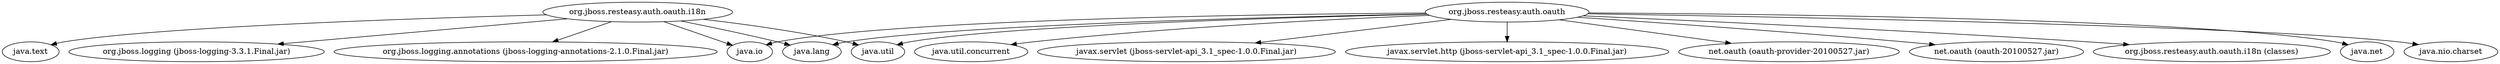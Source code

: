 digraph "classes" {
    // Path: /home/rsearls/j1/Resteasy/security-legacy/resteasy-oauth/target/classes
   "org.jboss.resteasy.auth.oauth"                    -> "java.io";
   "org.jboss.resteasy.auth.oauth"                    -> "java.lang";
   "org.jboss.resteasy.auth.oauth"                    -> "java.net";
   "org.jboss.resteasy.auth.oauth"                    -> "java.nio.charset";
   "org.jboss.resteasy.auth.oauth"                    -> "java.util";
   "org.jboss.resteasy.auth.oauth"                    -> "java.util.concurrent";
   "org.jboss.resteasy.auth.oauth"                    -> "javax.servlet (jboss-servlet-api_3.1_spec-1.0.0.Final.jar)";
   "org.jboss.resteasy.auth.oauth"                    -> "javax.servlet.http (jboss-servlet-api_3.1_spec-1.0.0.Final.jar)";
   "org.jboss.resteasy.auth.oauth"                    -> "net.oauth (oauth-provider-20100527.jar)";
   "org.jboss.resteasy.auth.oauth"                    -> "net.oauth (oauth-20100527.jar)";
   "org.jboss.resteasy.auth.oauth"                    -> "org.jboss.resteasy.auth.oauth.i18n (classes)";
   "org.jboss.resteasy.auth.oauth.i18n"               -> "java.io";
   "org.jboss.resteasy.auth.oauth.i18n"               -> "java.lang";
   "org.jboss.resteasy.auth.oauth.i18n"               -> "java.text";
   "org.jboss.resteasy.auth.oauth.i18n"               -> "java.util";
   "org.jboss.resteasy.auth.oauth.i18n"               -> "org.jboss.logging (jboss-logging-3.3.1.Final.jar)";
   "org.jboss.resteasy.auth.oauth.i18n"               -> "org.jboss.logging.annotations (jboss-logging-annotations-2.1.0.Final.jar)";
}
